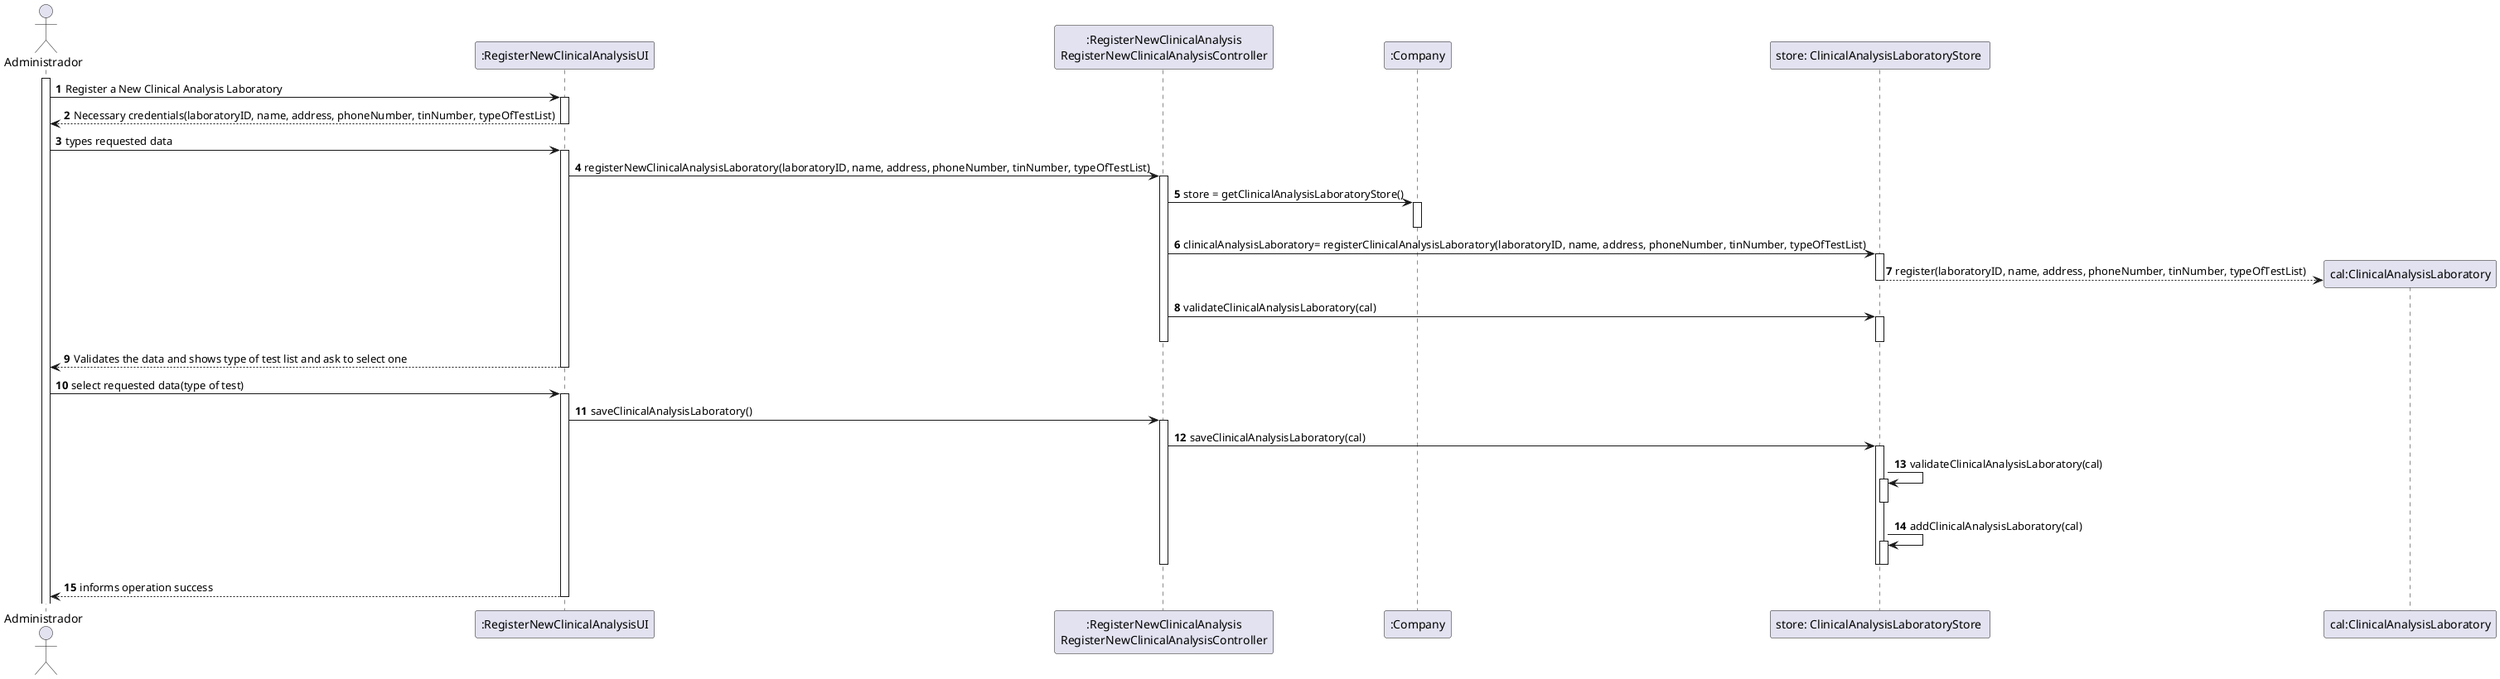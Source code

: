 @startuml
autonumber
'hide footbox
actor "Administrador" as ADMIN

participant ":RegisterNewClinicalAnalysisUI" as UI
participant ":RegisterNewClinicalAnalysis\nRegisterNewClinicalAnalysisController" as CTRL
participant ":Company" as comp
participant "store: ClinicalAnalysisLaboratoryStore " as cals
participant "cal:ClinicalAnalysisLaboratory" as cal

activate ADMIN
ADMIN -> UI : Register a New Clinical Analysis Laboratory
activate UI
UI --> ADMIN : Necessary credentials(laboratoryID, name, address, phoneNumber, tinNumber, typeOfTestList)
deactivate UI
ADMIN -> UI : types requested data
activate UI
    UI -> CTRL : registerNewClinicalAnalysisLaboratory(laboratoryID, name, address, phoneNumber, tinNumber, typeOfTestList)
    activate CTRL
        CTRL -> comp : store = getClinicalAnalysisLaboratoryStore()
        activate comp
        deactivate comp
        CTRL -> cals : clinicalAnalysisLaboratory= registerClinicalAnalysisLaboratory(laboratoryID, name, address, phoneNumber, tinNumber, typeOfTestList)
        activate cals
            cals --> cal** : register(laboratoryID, name, address, phoneNumber, tinNumber, typeOfTestList)
        deactivate cals
        CTRL -> cals : validateClinicalAnalysisLaboratory(cal)
        activate cals
        deactivate cals
    deactivate CTRL
    UI --> ADMIN : Validates the data and shows type of test list and ask to select one
deactivate UI
ADMIN -> UI : select requested data(type of test)
activate UI
    UI -> CTRL : saveClinicalAnalysisLaboratory()
    activate CTRL
        CTRL -> cals : saveClinicalAnalysisLaboratory(cal)
        activate cals
            cals -> cals : validateClinicalAnalysisLaboratory(cal)
            activate cals
            deactivate cals
            cals -> cals : addClinicalAnalysisLaboratory(cal)
            activate cals
            deactivate cals
        deactivate cals
    deactivate CTRL
    UI --> ADMIN : informs operation success
deactivate UI

@enduml